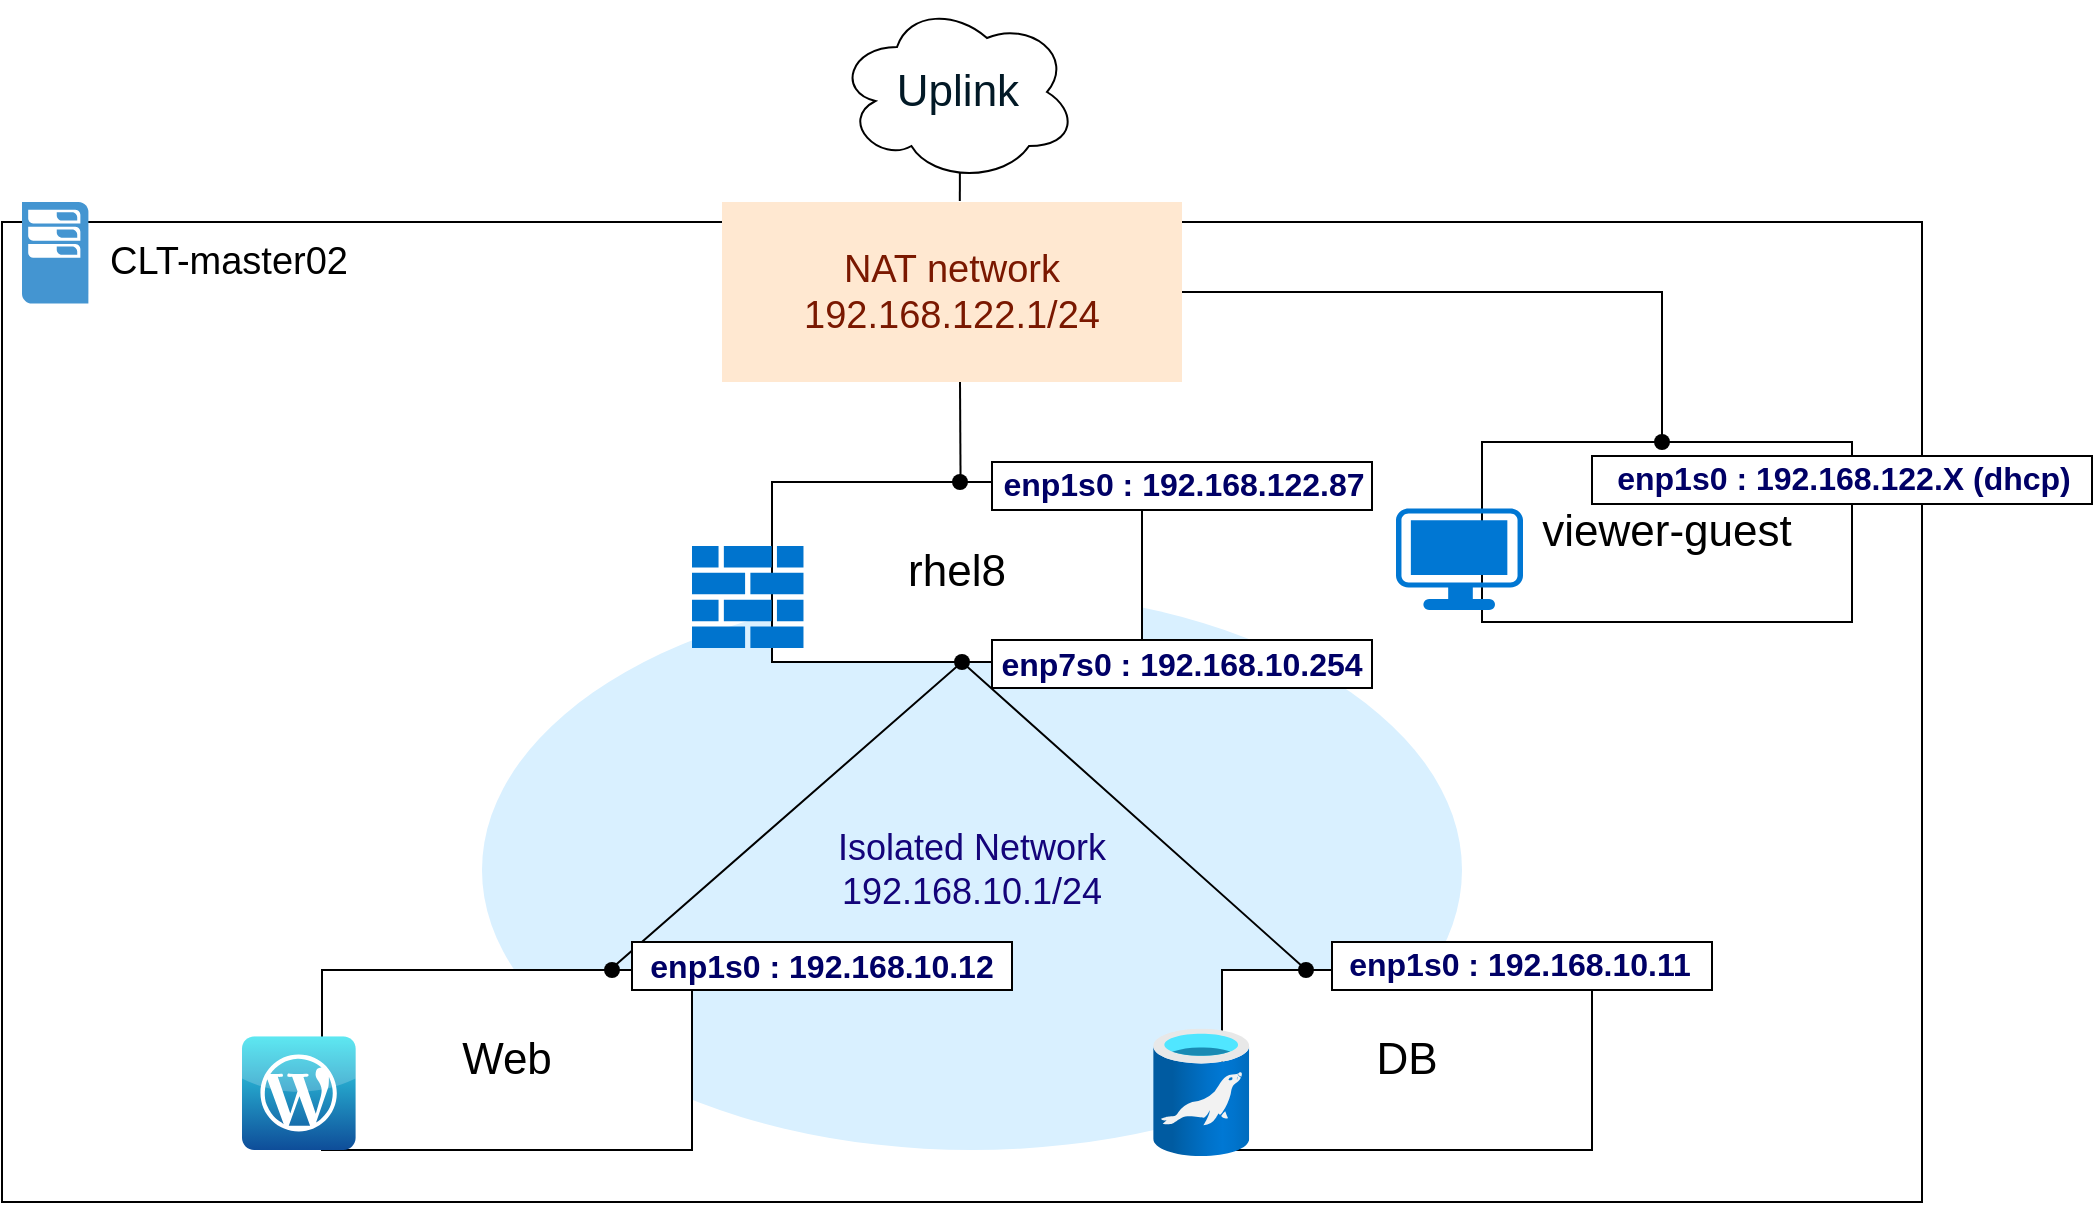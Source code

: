 <mxfile version="20.8.13" type="github">
  <diagram name="페이지-1" id="E3Nfmj0UPKqn4euKRgJr">
    <mxGraphModel dx="2038" dy="1006" grid="1" gridSize="10" guides="1" tooltips="1" connect="1" arrows="1" fold="1" page="1" pageScale="1" pageWidth="1169" pageHeight="827" math="0" shadow="0">
      <root>
        <mxCell id="0" />
        <mxCell id="1" style="locked=1;" parent="0" />
        <mxCell id="SxxazjnEcDOOSWcFCbGN-16" value="" style="group" vertex="1" connectable="0" parent="1">
          <mxGeometry x="105" y="170" width="960" height="500" as="geometry" />
        </mxCell>
        <mxCell id="SxxazjnEcDOOSWcFCbGN-1" value="" style="rounded=0;whiteSpace=wrap;html=1;" vertex="1" parent="SxxazjnEcDOOSWcFCbGN-16">
          <mxGeometry y="10" width="960" height="490" as="geometry" />
        </mxCell>
        <mxCell id="SxxazjnEcDOOSWcFCbGN-2" value="" style="pointerEvents=1;shadow=0;dashed=0;html=1;strokeColor=none;fillColor=#4495D1;labelPosition=center;verticalLabelPosition=bottom;verticalAlign=top;align=center;outlineConnect=0;shape=mxgraph.veeam.2d.esx_esxi;" vertex="1" parent="SxxazjnEcDOOSWcFCbGN-16">
          <mxGeometry x="10" width="33.2" height="50.8" as="geometry" />
        </mxCell>
        <mxCell id="SxxazjnEcDOOSWcFCbGN-3" value="&lt;font style=&quot;font-size: 19px;&quot;&gt;CLT-master02&lt;/font&gt;" style="text;html=1;strokeColor=none;fillColor=none;align=center;verticalAlign=middle;whiteSpace=wrap;rounded=0;" vertex="1" parent="SxxazjnEcDOOSWcFCbGN-16">
          <mxGeometry x="50" y="10" width="126.8" height="39.6" as="geometry" />
        </mxCell>
        <mxCell id="SxxazjnEcDOOSWcFCbGN-19" value="0.5" style="locked=1;" parent="0" />
        <mxCell id="SxxazjnEcDOOSWcFCbGN-20" value="&lt;font color=&quot;#14047a&quot; style=&quot;font-size: 18px;&quot;&gt;Isolated Network&lt;br&gt;192.168.10.1/24&lt;/font&gt;" style="ellipse;whiteSpace=wrap;html=1;fillColor=#D9F0FF;strokeColor=none;" vertex="1" parent="SxxazjnEcDOOSWcFCbGN-19">
          <mxGeometry x="345" y="364" width="490" height="280" as="geometry" />
        </mxCell>
        <mxCell id="SxxazjnEcDOOSWcFCbGN-21" value="&lt;font color=&quot;#7a1800&quot;&gt;NAT network&lt;br&gt;192.168.122.1/24&lt;/font&gt;" style="rounded=0;whiteSpace=wrap;html=1;fontSize=19;fontColor=#14047A;fillColor=#FFE8D1;strokeColor=none;" vertex="1" parent="SxxazjnEcDOOSWcFCbGN-19">
          <mxGeometry x="465" y="170" width="230" height="90" as="geometry" />
        </mxCell>
        <mxCell id="SxxazjnEcDOOSWcFCbGN-24" value="line" style="locked=1;" parent="0" />
        <mxCell id="SxxazjnEcDOOSWcFCbGN-26" value="" style="endArrow=none;html=1;rounded=0;fontSize=22;fontColor=#7A1800;" edge="1" parent="SxxazjnEcDOOSWcFCbGN-24" source="SxxazjnEcDOOSWcFCbGN-11" target="SxxazjnEcDOOSWcFCbGN-13">
          <mxGeometry width="50" height="50" relative="1" as="geometry">
            <mxPoint x="615" y="560" as="sourcePoint" />
            <mxPoint x="665" y="510" as="targetPoint" />
            <Array as="points">
              <mxPoint x="585" y="400" />
            </Array>
          </mxGeometry>
        </mxCell>
        <mxCell id="SxxazjnEcDOOSWcFCbGN-27" value="" style="endArrow=none;html=1;rounded=0;fontSize=22;fontColor=#7A1800;exitX=0.534;exitY=0.99;exitDx=0;exitDy=0;exitPerimeter=0;" edge="1" parent="SxxazjnEcDOOSWcFCbGN-24">
          <mxGeometry width="50" height="50" relative="1" as="geometry">
            <mxPoint x="584.79" y="399.1" as="sourcePoint" />
            <mxPoint x="584" y="260" as="targetPoint" />
          </mxGeometry>
        </mxCell>
        <mxCell id="SxxazjnEcDOOSWcFCbGN-28" value="" style="endArrow=none;html=1;rounded=0;fontSize=22;fontColor=#7A1800;" edge="1" parent="SxxazjnEcDOOSWcFCbGN-24" target="SxxazjnEcDOOSWcFCbGN-21">
          <mxGeometry width="50" height="50" relative="1" as="geometry">
            <mxPoint x="935" y="290" as="sourcePoint" />
            <mxPoint x="675" y="360" as="targetPoint" />
            <Array as="points">
              <mxPoint x="935" y="215" />
            </Array>
          </mxGeometry>
        </mxCell>
        <mxCell id="SxxazjnEcDOOSWcFCbGN-29" value="" style="endArrow=none;html=1;rounded=0;fontSize=22;fontColor=#7A1800;exitX=0.517;exitY=-0.005;exitDx=0;exitDy=0;exitPerimeter=0;" edge="1" parent="SxxazjnEcDOOSWcFCbGN-24" source="SxxazjnEcDOOSWcFCbGN-21">
          <mxGeometry width="50" height="50" relative="1" as="geometry">
            <mxPoint x="575" y="160" as="sourcePoint" />
            <mxPoint x="584" y="140" as="targetPoint" />
          </mxGeometry>
        </mxCell>
        <mxCell id="SxxazjnEcDOOSWcFCbGN-8" value="001" style="locked=1;" parent="0" />
        <mxCell id="SxxazjnEcDOOSWcFCbGN-9" value="&lt;font style=&quot;font-size: 22px;&quot;&gt;rhel8&lt;/font&gt;" style="rounded=0;whiteSpace=wrap;html=1;" vertex="1" parent="SxxazjnEcDOOSWcFCbGN-8">
          <mxGeometry x="490" y="310" width="185" height="90" as="geometry" />
        </mxCell>
        <mxCell id="SxxazjnEcDOOSWcFCbGN-10" value="" style="shape=image;html=1;verticalAlign=top;verticalLabelPosition=bottom;labelBackgroundColor=#ffffff;imageAspect=0;aspect=fixed;image=https://cdn1.iconfinder.com/data/icons/Futurosoft%20Icons%200.5.2/128x128/apps/redhat.png" vertex="1" parent="SxxazjnEcDOOSWcFCbGN-8">
          <mxGeometry x="450" y="280" width="59.2" height="59.2" as="geometry" />
        </mxCell>
        <mxCell id="SxxazjnEcDOOSWcFCbGN-11" value="&lt;font style=&quot;font-size: 22px;&quot;&gt;Web&lt;/font&gt;" style="rounded=0;whiteSpace=wrap;html=1;" vertex="1" parent="SxxazjnEcDOOSWcFCbGN-8">
          <mxGeometry x="265" y="554" width="185" height="90" as="geometry" />
        </mxCell>
        <mxCell id="SxxazjnEcDOOSWcFCbGN-12" value="" style="shape=image;html=1;verticalAlign=top;verticalLabelPosition=bottom;labelBackgroundColor=#ffffff;imageAspect=0;aspect=fixed;image=https://cdn1.iconfinder.com/data/icons/Futurosoft%20Icons%200.5.2/128x128/apps/redhat.png" vertex="1" parent="SxxazjnEcDOOSWcFCbGN-8">
          <mxGeometry x="225" y="524" width="59.2" height="59.2" as="geometry" />
        </mxCell>
        <mxCell id="SxxazjnEcDOOSWcFCbGN-13" value="&lt;font style=&quot;font-size: 22px;&quot;&gt;DB&lt;/font&gt;" style="rounded=0;whiteSpace=wrap;html=1;" vertex="1" parent="SxxazjnEcDOOSWcFCbGN-8">
          <mxGeometry x="715" y="554" width="185" height="90" as="geometry" />
        </mxCell>
        <mxCell id="SxxazjnEcDOOSWcFCbGN-14" value="" style="shape=image;html=1;verticalAlign=top;verticalLabelPosition=bottom;labelBackgroundColor=#ffffff;imageAspect=0;aspect=fixed;image=https://cdn1.iconfinder.com/data/icons/Futurosoft%20Icons%200.5.2/128x128/apps/redhat.png" vertex="1" parent="SxxazjnEcDOOSWcFCbGN-8">
          <mxGeometry x="675" y="524" width="59.2" height="59.2" as="geometry" />
        </mxCell>
        <mxCell id="SxxazjnEcDOOSWcFCbGN-22" value="&lt;font style=&quot;font-size: 22px;&quot;&gt;viewer-guest&lt;/font&gt;" style="rounded=0;whiteSpace=wrap;html=1;" vertex="1" parent="SxxazjnEcDOOSWcFCbGN-8">
          <mxGeometry x="845" y="290" width="185" height="90" as="geometry" />
        </mxCell>
        <mxCell id="SxxazjnEcDOOSWcFCbGN-23" value="" style="shape=image;html=1;verticalAlign=top;verticalLabelPosition=bottom;labelBackgroundColor=#ffffff;imageAspect=0;aspect=fixed;image=https://cdn1.iconfinder.com/data/icons/Futurosoft%20Icons%200.5.2/128x128/apps/redhat.png" vertex="1" parent="SxxazjnEcDOOSWcFCbGN-8">
          <mxGeometry x="805" y="260" width="59.2" height="59.2" as="geometry" />
        </mxCell>
        <mxCell id="SxxazjnEcDOOSWcFCbGN-30" value="" style="aspect=fixed;html=1;points=[];align=center;image;fontSize=12;image=img/lib/azure2/databases/Azure_Database_MariaDB_Server.svg;fontColor=#7A1800;fillColor=#FFE8D1;" vertex="1" parent="SxxazjnEcDOOSWcFCbGN-8">
          <mxGeometry x="680.6" y="583.2" width="48" height="64" as="geometry" />
        </mxCell>
        <mxCell id="SxxazjnEcDOOSWcFCbGN-31" value="" style="dashed=0;outlineConnect=0;html=1;align=center;labelPosition=center;verticalLabelPosition=bottom;verticalAlign=top;shape=mxgraph.webicons.wordpress_2;fillColor=#35E2EE;gradientColor=#0E4D99;fontSize=22;fontColor=#7A1800;" vertex="1" parent="SxxazjnEcDOOSWcFCbGN-8">
          <mxGeometry x="225" y="587.2" width="56.8" height="56.8" as="geometry" />
        </mxCell>
        <mxCell id="SxxazjnEcDOOSWcFCbGN-32" value="" style="sketch=0;pointerEvents=1;shadow=0;dashed=0;html=1;strokeColor=none;labelPosition=center;verticalLabelPosition=bottom;verticalAlign=top;outlineConnect=0;align=center;shape=mxgraph.office.concepts.firewall;fillColor=#0074ce;fontSize=22;fontColor=#7A1800;" vertex="1" parent="SxxazjnEcDOOSWcFCbGN-8">
          <mxGeometry x="450" y="342" width="55.74" height="51" as="geometry" />
        </mxCell>
        <mxCell id="SxxazjnEcDOOSWcFCbGN-33" value="" style="points=[[0.03,0.03,0],[0.5,0,0],[0.97,0.03,0],[1,0.4,0],[0.97,0.745,0],[0.5,1,0],[0.03,0.745,0],[0,0.4,0]];verticalLabelPosition=bottom;sketch=0;html=1;verticalAlign=top;aspect=fixed;align=center;pointerEvents=1;shape=mxgraph.cisco19.workstation;fillColor=#0077d3;strokeColor=none;fontSize=22;fontColor=#7A1800;" vertex="1" parent="SxxazjnEcDOOSWcFCbGN-8">
          <mxGeometry x="802" y="323.2" width="63.5" height="50.8" as="geometry" />
        </mxCell>
        <mxCell id="SxxazjnEcDOOSWcFCbGN-34" value="&lt;font color=&quot;#021926&quot;&gt;Uplink&lt;/font&gt;" style="ellipse;shape=cloud;whiteSpace=wrap;html=1;fontSize=22;fontColor=#7A1800;fillColor=#FFFFFF;" vertex="1" parent="SxxazjnEcDOOSWcFCbGN-8">
          <mxGeometry x="522.5" y="70" width="120" height="90" as="geometry" />
        </mxCell>
        <mxCell id="SxxazjnEcDOOSWcFCbGN-60" value="제목 없는 레이어" style="locked=1;" parent="0" />
        <mxCell id="SxxazjnEcDOOSWcFCbGN-61" value="" style="rounded=0;whiteSpace=wrap;html=1;labelBorderColor=none;strokeColor=default;strokeWidth=1;fontSize=16;fontColor=#000066;fillColor=default;" vertex="1" parent="SxxazjnEcDOOSWcFCbGN-60">
          <mxGeometry x="600" y="389" width="190" height="24" as="geometry" />
        </mxCell>
        <mxCell id="SxxazjnEcDOOSWcFCbGN-62" value="" style="rounded=0;whiteSpace=wrap;html=1;labelBorderColor=none;strokeColor=default;strokeWidth=1;fontSize=16;fontColor=#000066;fillColor=default;" vertex="1" parent="SxxazjnEcDOOSWcFCbGN-60">
          <mxGeometry x="600" y="300" width="190" height="24" as="geometry" />
        </mxCell>
        <mxCell id="SxxazjnEcDOOSWcFCbGN-63" value="" style="rounded=0;whiteSpace=wrap;html=1;labelBorderColor=none;strokeColor=default;strokeWidth=1;fontSize=16;fontColor=#000066;fillColor=default;" vertex="1" parent="SxxazjnEcDOOSWcFCbGN-60">
          <mxGeometry x="420" y="540" width="190" height="24" as="geometry" />
        </mxCell>
        <mxCell id="SxxazjnEcDOOSWcFCbGN-64" value="" style="rounded=0;whiteSpace=wrap;html=1;labelBorderColor=none;strokeColor=default;strokeWidth=1;fontSize=16;fontColor=#000066;fillColor=default;" vertex="1" parent="SxxazjnEcDOOSWcFCbGN-60">
          <mxGeometry x="770" y="540" width="190" height="24" as="geometry" />
        </mxCell>
        <mxCell id="SxxazjnEcDOOSWcFCbGN-65" value="" style="rounded=0;whiteSpace=wrap;html=1;labelBorderColor=none;strokeColor=default;strokeWidth=1;fontSize=16;fontColor=#000066;fillColor=default;" vertex="1" parent="SxxazjnEcDOOSWcFCbGN-60">
          <mxGeometry x="900" y="297" width="250" height="24" as="geometry" />
        </mxCell>
        <mxCell id="SxxazjnEcDOOSWcFCbGN-49" value="txt" style="locked=1;" parent="0" />
        <mxCell id="SxxazjnEcDOOSWcFCbGN-50" value="&lt;font color=&quot;#000066&quot; style=&quot;font-size: 16px;&quot;&gt;&lt;b&gt;enp7s0 : 192.168.10.254&lt;/b&gt;&lt;/font&gt;" style="text;html=1;strokeColor=none;fillColor=none;align=center;verticalAlign=middle;whiteSpace=wrap;rounded=0;fontSize=22;fontColor=#7A1800;labelBorderColor=none;" vertex="1" parent="SxxazjnEcDOOSWcFCbGN-49">
          <mxGeometry x="600" y="385" width="190" height="30" as="geometry" />
        </mxCell>
        <mxCell id="SxxazjnEcDOOSWcFCbGN-51" value="&lt;font color=&quot;#000066&quot; style=&quot;font-size: 16px;&quot;&gt;&lt;b&gt;enp1s0 : 192.168.10.12&lt;/b&gt;&lt;/font&gt;" style="text;html=1;strokeColor=none;fillColor=none;align=center;verticalAlign=middle;whiteSpace=wrap;rounded=0;fontSize=22;fontColor=#7A1800;" vertex="1" parent="SxxazjnEcDOOSWcFCbGN-49">
          <mxGeometry x="420" y="536" width="190" height="30" as="geometry" />
        </mxCell>
        <mxCell id="SxxazjnEcDOOSWcFCbGN-52" value="&lt;font color=&quot;#000066&quot; style=&quot;font-size: 16px;&quot;&gt;&lt;b&gt;enp1s0 : 192.168.10.11&lt;/b&gt;&lt;/font&gt;" style="text;html=1;strokeColor=none;fillColor=none;align=center;verticalAlign=middle;whiteSpace=wrap;rounded=0;fontSize=22;fontColor=#7A1800;" vertex="1" parent="SxxazjnEcDOOSWcFCbGN-49">
          <mxGeometry x="769" y="535" width="190" height="30" as="geometry" />
        </mxCell>
        <mxCell id="SxxazjnEcDOOSWcFCbGN-53" value="" style="shape=waypoint;sketch=0;fillStyle=solid;size=6;pointerEvents=1;points=[];fillColor=#021926;resizable=0;rotatable=0;perimeter=centerPerimeter;snapToPoint=1;rounded=0;labelBorderColor=none;strokeColor=default;strokeWidth=2;fontSize=16;fontColor=#000066;" vertex="1" parent="SxxazjnEcDOOSWcFCbGN-49">
          <mxGeometry x="575" y="390" width="20" height="20" as="geometry" />
        </mxCell>
        <mxCell id="SxxazjnEcDOOSWcFCbGN-54" value="" style="shape=waypoint;sketch=0;fillStyle=solid;size=6;pointerEvents=1;points=[];fillColor=#021926;resizable=0;rotatable=0;perimeter=centerPerimeter;snapToPoint=1;rounded=0;labelBorderColor=none;strokeColor=default;strokeWidth=2;fontSize=16;fontColor=#000066;" vertex="1" parent="SxxazjnEcDOOSWcFCbGN-49">
          <mxGeometry x="574" y="300" width="20" height="20" as="geometry" />
        </mxCell>
        <mxCell id="SxxazjnEcDOOSWcFCbGN-55" value="" style="shape=waypoint;sketch=0;fillStyle=solid;size=6;pointerEvents=1;points=[];fillColor=none;resizable=0;rotatable=0;perimeter=centerPerimeter;snapToPoint=1;rounded=0;labelBorderColor=none;strokeColor=default;strokeWidth=2;fontSize=16;fontColor=#000066;" vertex="1" parent="SxxazjnEcDOOSWcFCbGN-49">
          <mxGeometry x="400" y="544" width="20" height="20" as="geometry" />
        </mxCell>
        <mxCell id="SxxazjnEcDOOSWcFCbGN-56" value="" style="shape=waypoint;sketch=0;fillStyle=solid;size=6;pointerEvents=1;points=[];fillColor=none;resizable=0;rotatable=0;perimeter=centerPerimeter;snapToPoint=1;rounded=0;labelBorderColor=none;strokeColor=default;strokeWidth=2;fontSize=16;fontColor=#000066;" vertex="1" parent="SxxazjnEcDOOSWcFCbGN-49">
          <mxGeometry x="747" y="544" width="20" height="20" as="geometry" />
        </mxCell>
        <mxCell id="SxxazjnEcDOOSWcFCbGN-57" value="" style="shape=waypoint;sketch=0;fillStyle=solid;size=6;pointerEvents=1;points=[];fillColor=#021926;resizable=0;rotatable=0;perimeter=centerPerimeter;snapToPoint=1;rounded=0;labelBorderColor=none;strokeColor=default;strokeWidth=2;fontSize=16;fontColor=#000066;" vertex="1" parent="SxxazjnEcDOOSWcFCbGN-49">
          <mxGeometry x="925" y="280" width="20" height="20" as="geometry" />
        </mxCell>
        <mxCell id="SxxazjnEcDOOSWcFCbGN-58" value="&lt;font color=&quot;#000066&quot; style=&quot;font-size: 16px;&quot;&gt;&lt;b&gt;enp1s0 : 192.168.122.X (dhcp)&lt;/b&gt;&lt;/font&gt;" style="text;html=1;strokeColor=none;fillColor=none;align=center;verticalAlign=middle;whiteSpace=wrap;rounded=0;fontSize=22;fontColor=#7A1800;" vertex="1" parent="SxxazjnEcDOOSWcFCbGN-49">
          <mxGeometry x="911" y="292" width="230" height="30" as="geometry" />
        </mxCell>
        <mxCell id="SxxazjnEcDOOSWcFCbGN-66" value="&lt;font color=&quot;#000066&quot; style=&quot;font-size: 16px;&quot;&gt;&lt;b&gt;enp1s0 : 192.168.122.87&lt;/b&gt;&lt;/font&gt;" style="text;html=1;strokeColor=none;fillColor=none;align=center;verticalAlign=middle;whiteSpace=wrap;rounded=0;fontSize=22;fontColor=#7A1800;labelBorderColor=none;" vertex="1" parent="SxxazjnEcDOOSWcFCbGN-49">
          <mxGeometry x="601" y="295" width="190" height="30" as="geometry" />
        </mxCell>
      </root>
    </mxGraphModel>
  </diagram>
</mxfile>
